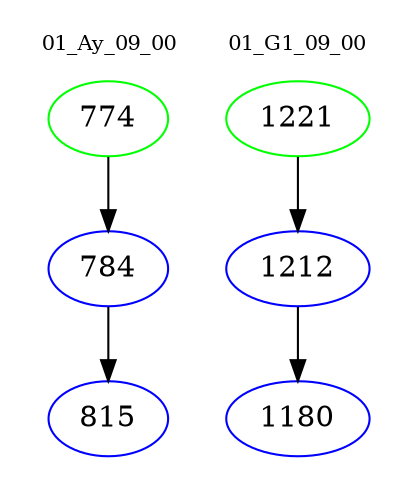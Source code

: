 digraph{
subgraph cluster_0 {
color = white
label = "01_Ay_09_00";
fontsize=10;
T0_774 [label="774", color="green"]
T0_774 -> T0_784 [color="black"]
T0_784 [label="784", color="blue"]
T0_784 -> T0_815 [color="black"]
T0_815 [label="815", color="blue"]
}
subgraph cluster_1 {
color = white
label = "01_G1_09_00";
fontsize=10;
T1_1221 [label="1221", color="green"]
T1_1221 -> T1_1212 [color="black"]
T1_1212 [label="1212", color="blue"]
T1_1212 -> T1_1180 [color="black"]
T1_1180 [label="1180", color="blue"]
}
}
